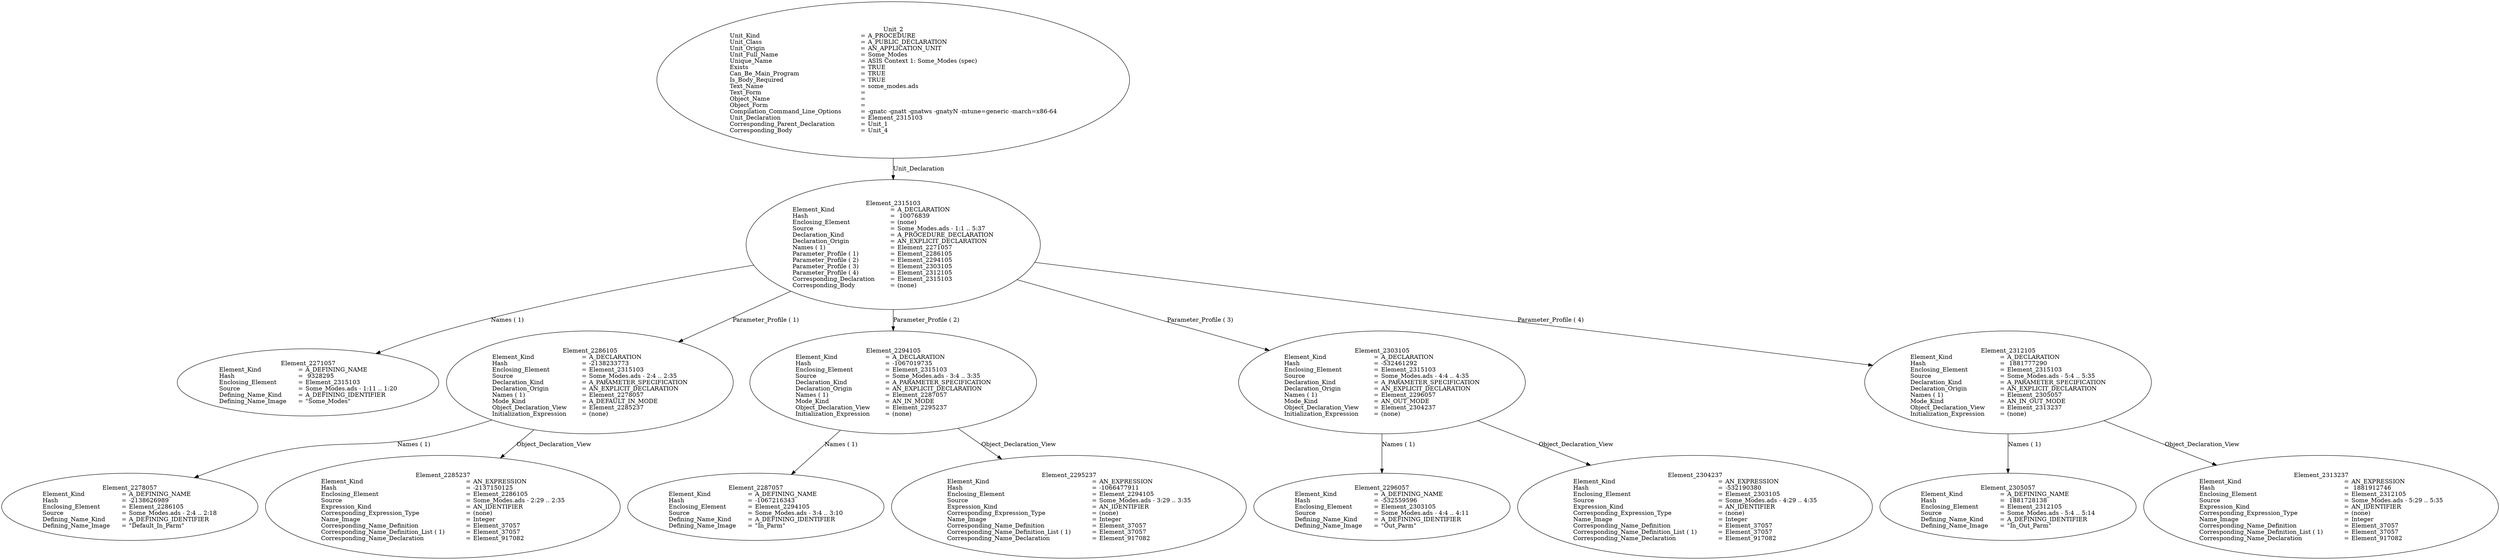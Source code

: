 digraph "some_modes.adt" {
  Unit_2 -> Element_2315103
      [ label=Unit_Declaration ];
  Unit_2
      [ label=<<TABLE BORDER="0" CELLBORDER="0" CELLSPACING="0" CELLPADDING="0"> 
          <TR><TD COLSPAN="3">Unit_2</TD></TR>
          <TR><TD ALIGN="LEFT">Unit_Kind   </TD><TD> = </TD><TD ALIGN="LEFT">A_PROCEDURE</TD></TR>
          <TR><TD ALIGN="LEFT">Unit_Class   </TD><TD> = </TD><TD ALIGN="LEFT">A_PUBLIC_DECLARATION</TD></TR>
          <TR><TD ALIGN="LEFT">Unit_Origin   </TD><TD> = </TD><TD ALIGN="LEFT">AN_APPLICATION_UNIT</TD></TR>
          <TR><TD ALIGN="LEFT">Unit_Full_Name    </TD><TD> = </TD><TD ALIGN="LEFT">Some_Modes</TD></TR>
          <TR><TD ALIGN="LEFT">Unique_Name   </TD><TD> = </TD><TD ALIGN="LEFT">ASIS Context 1: Some_Modes (spec)</TD></TR>
          <TR><TD ALIGN="LEFT">Exists  </TD><TD> = </TD><TD ALIGN="LEFT">TRUE</TD></TR>
          <TR><TD ALIGN="LEFT">Can_Be_Main_Program     </TD><TD> = </TD><TD ALIGN="LEFT">TRUE</TD></TR>
          <TR><TD ALIGN="LEFT">Is_Body_Required     </TD><TD> = </TD><TD ALIGN="LEFT">TRUE</TD></TR>
          <TR><TD ALIGN="LEFT">Text_Name   </TD><TD> = </TD><TD ALIGN="LEFT">some_modes.ads</TD></TR>
          <TR><TD ALIGN="LEFT">Text_Form   </TD><TD> = </TD><TD ALIGN="LEFT"></TD></TR>
          <TR><TD ALIGN="LEFT">Object_Name   </TD><TD> = </TD><TD ALIGN="LEFT"></TD></TR>
          <TR><TD ALIGN="LEFT">Object_Form   </TD><TD> = </TD><TD ALIGN="LEFT"></TD></TR>
          <TR><TD ALIGN="LEFT">Compilation_Command_Line_Options         </TD><TD> = </TD><TD ALIGN="LEFT">-gnatc -gnatt -gnatws -gnatyN -mtune=generic -march=x86-64</TD></TR>
          <TR><TD ALIGN="LEFT">Unit_Declaration     </TD><TD> = </TD><TD ALIGN="LEFT">Element_2315103</TD></TR>
          <TR><TD ALIGN="LEFT">Corresponding_Parent_Declaration         </TD><TD> = </TD><TD ALIGN="LEFT">Unit_1</TD></TR>
          <TR><TD ALIGN="LEFT">Corresponding_Body     </TD><TD> = </TD><TD ALIGN="LEFT">Unit_4</TD></TR>
          </TABLE>> ];
  Element_2315103 -> Element_2271057
      [ label="Names ( 1)" ];
  Element_2315103 -> Element_2286105
      [ label="Parameter_Profile ( 1)" ];
  Element_2315103 -> Element_2294105
      [ label="Parameter_Profile ( 2)" ];
  Element_2315103 -> Element_2303105
      [ label="Parameter_Profile ( 3)" ];
  Element_2315103 -> Element_2312105
      [ label="Parameter_Profile ( 4)" ];
  Element_2315103
      [ label=<<TABLE BORDER="0" CELLBORDER="0" CELLSPACING="0" CELLPADDING="0"> 
          <TR><TD COLSPAN="3">Element_2315103</TD></TR>
          <TR><TD ALIGN="LEFT">Element_Kind    </TD><TD> = </TD><TD ALIGN="LEFT">A_DECLARATION</TD></TR>
          <TR><TD ALIGN="LEFT">Hash  </TD><TD> = </TD><TD ALIGN="LEFT"> 10076839</TD></TR>
          <TR><TD ALIGN="LEFT">Enclosing_Element     </TD><TD> = </TD><TD ALIGN="LEFT">(none)</TD></TR>
          <TR><TD ALIGN="LEFT">Source  </TD><TD> = </TD><TD ALIGN="LEFT">Some_Modes.ads - 1:1 .. 5:37</TD></TR>
          <TR><TD ALIGN="LEFT">Declaration_Kind     </TD><TD> = </TD><TD ALIGN="LEFT">A_PROCEDURE_DECLARATION</TD></TR>
          <TR><TD ALIGN="LEFT">Declaration_Origin     </TD><TD> = </TD><TD ALIGN="LEFT">AN_EXPLICIT_DECLARATION</TD></TR>
          <TR><TD ALIGN="LEFT">Names ( 1)   </TD><TD> = </TD><TD ALIGN="LEFT">Element_2271057</TD></TR>
          <TR><TD ALIGN="LEFT">Parameter_Profile ( 1)      </TD><TD> = </TD><TD ALIGN="LEFT">Element_2286105</TD></TR>
          <TR><TD ALIGN="LEFT">Parameter_Profile ( 2)      </TD><TD> = </TD><TD ALIGN="LEFT">Element_2294105</TD></TR>
          <TR><TD ALIGN="LEFT">Parameter_Profile ( 3)      </TD><TD> = </TD><TD ALIGN="LEFT">Element_2303105</TD></TR>
          <TR><TD ALIGN="LEFT">Parameter_Profile ( 4)      </TD><TD> = </TD><TD ALIGN="LEFT">Element_2312105</TD></TR>
          <TR><TD ALIGN="LEFT">Corresponding_Declaration       </TD><TD> = </TD><TD ALIGN="LEFT">Element_2315103</TD></TR>
          <TR><TD ALIGN="LEFT">Corresponding_Body     </TD><TD> = </TD><TD ALIGN="LEFT">(none)</TD></TR>
          </TABLE>> ];
  Element_2271057
      [ label=<<TABLE BORDER="0" CELLBORDER="0" CELLSPACING="0" CELLPADDING="0"> 
          <TR><TD COLSPAN="3">Element_2271057</TD></TR>
          <TR><TD ALIGN="LEFT">Element_Kind    </TD><TD> = </TD><TD ALIGN="LEFT">A_DEFINING_NAME</TD></TR>
          <TR><TD ALIGN="LEFT">Hash  </TD><TD> = </TD><TD ALIGN="LEFT"> 9328295</TD></TR>
          <TR><TD ALIGN="LEFT">Enclosing_Element     </TD><TD> = </TD><TD ALIGN="LEFT">Element_2315103</TD></TR>
          <TR><TD ALIGN="LEFT">Source  </TD><TD> = </TD><TD ALIGN="LEFT">Some_Modes.ads - 1:11 .. 1:20</TD></TR>
          <TR><TD ALIGN="LEFT">Defining_Name_Kind     </TD><TD> = </TD><TD ALIGN="LEFT">A_DEFINING_IDENTIFIER</TD></TR>
          <TR><TD ALIGN="LEFT">Defining_Name_Image     </TD><TD> = </TD><TD ALIGN="LEFT">"Some_Modes"</TD></TR>
          </TABLE>> ];
  Element_2286105 -> Element_2278057
      [ label="Names ( 1)" ];
  Element_2286105 -> Element_2285237
      [ label=Object_Declaration_View ];
  Element_2286105
      [ label=<<TABLE BORDER="0" CELLBORDER="0" CELLSPACING="0" CELLPADDING="0"> 
          <TR><TD COLSPAN="3">Element_2286105</TD></TR>
          <TR><TD ALIGN="LEFT">Element_Kind    </TD><TD> = </TD><TD ALIGN="LEFT">A_DECLARATION</TD></TR>
          <TR><TD ALIGN="LEFT">Hash  </TD><TD> = </TD><TD ALIGN="LEFT">-2138233773</TD></TR>
          <TR><TD ALIGN="LEFT">Enclosing_Element     </TD><TD> = </TD><TD ALIGN="LEFT">Element_2315103</TD></TR>
          <TR><TD ALIGN="LEFT">Source  </TD><TD> = </TD><TD ALIGN="LEFT">Some_Modes.ads - 2:4 .. 2:35</TD></TR>
          <TR><TD ALIGN="LEFT">Declaration_Kind     </TD><TD> = </TD><TD ALIGN="LEFT">A_PARAMETER_SPECIFICATION</TD></TR>
          <TR><TD ALIGN="LEFT">Declaration_Origin     </TD><TD> = </TD><TD ALIGN="LEFT">AN_EXPLICIT_DECLARATION</TD></TR>
          <TR><TD ALIGN="LEFT">Names ( 1)   </TD><TD> = </TD><TD ALIGN="LEFT">Element_2278057</TD></TR>
          <TR><TD ALIGN="LEFT">Mode_Kind   </TD><TD> = </TD><TD ALIGN="LEFT">A_DEFAULT_IN_MODE</TD></TR>
          <TR><TD ALIGN="LEFT">Object_Declaration_View      </TD><TD> = </TD><TD ALIGN="LEFT">Element_2285237</TD></TR>
          <TR><TD ALIGN="LEFT">Initialization_Expression       </TD><TD> = </TD><TD ALIGN="LEFT">(none)</TD></TR>
          </TABLE>> ];
  Element_2278057
      [ label=<<TABLE BORDER="0" CELLBORDER="0" CELLSPACING="0" CELLPADDING="0"> 
          <TR><TD COLSPAN="3">Element_2278057</TD></TR>
          <TR><TD ALIGN="LEFT">Element_Kind    </TD><TD> = </TD><TD ALIGN="LEFT">A_DEFINING_NAME</TD></TR>
          <TR><TD ALIGN="LEFT">Hash  </TD><TD> = </TD><TD ALIGN="LEFT">-2138626989</TD></TR>
          <TR><TD ALIGN="LEFT">Enclosing_Element     </TD><TD> = </TD><TD ALIGN="LEFT">Element_2286105</TD></TR>
          <TR><TD ALIGN="LEFT">Source  </TD><TD> = </TD><TD ALIGN="LEFT">Some_Modes.ads - 2:4 .. 2:18</TD></TR>
          <TR><TD ALIGN="LEFT">Defining_Name_Kind     </TD><TD> = </TD><TD ALIGN="LEFT">A_DEFINING_IDENTIFIER</TD></TR>
          <TR><TD ALIGN="LEFT">Defining_Name_Image     </TD><TD> = </TD><TD ALIGN="LEFT">"Default_In_Parm"</TD></TR>
          </TABLE>> ];
  Element_2285237
      [ label=<<TABLE BORDER="0" CELLBORDER="0" CELLSPACING="0" CELLPADDING="0"> 
          <TR><TD COLSPAN="3">Element_2285237</TD></TR>
          <TR><TD ALIGN="LEFT">Element_Kind    </TD><TD> = </TD><TD ALIGN="LEFT">AN_EXPRESSION</TD></TR>
          <TR><TD ALIGN="LEFT">Hash  </TD><TD> = </TD><TD ALIGN="LEFT">-2137150125</TD></TR>
          <TR><TD ALIGN="LEFT">Enclosing_Element     </TD><TD> = </TD><TD ALIGN="LEFT">Element_2286105</TD></TR>
          <TR><TD ALIGN="LEFT">Source  </TD><TD> = </TD><TD ALIGN="LEFT">Some_Modes.ads - 2:29 .. 2:35</TD></TR>
          <TR><TD ALIGN="LEFT">Expression_Kind    </TD><TD> = </TD><TD ALIGN="LEFT">AN_IDENTIFIER</TD></TR>
          <TR><TD ALIGN="LEFT">Corresponding_Expression_Type        </TD><TD> = </TD><TD ALIGN="LEFT">(none)</TD></TR>
          <TR><TD ALIGN="LEFT">Name_Image   </TD><TD> = </TD><TD ALIGN="LEFT">Integer</TD></TR>
          <TR><TD ALIGN="LEFT">Corresponding_Name_Definition        </TD><TD> = </TD><TD ALIGN="LEFT">Element_37057</TD></TR>
          <TR><TD ALIGN="LEFT">Corresponding_Name_Definition_List ( 1)          </TD><TD> = </TD><TD ALIGN="LEFT">Element_37057</TD></TR>
          <TR><TD ALIGN="LEFT">Corresponding_Name_Declaration        </TD><TD> = </TD><TD ALIGN="LEFT">Element_917082</TD></TR>
          </TABLE>> ];
  Element_2294105 -> Element_2287057
      [ label="Names ( 1)" ];
  Element_2294105 -> Element_2295237
      [ label=Object_Declaration_View ];
  Element_2294105
      [ label=<<TABLE BORDER="0" CELLBORDER="0" CELLSPACING="0" CELLPADDING="0"> 
          <TR><TD COLSPAN="3">Element_2294105</TD></TR>
          <TR><TD ALIGN="LEFT">Element_Kind    </TD><TD> = </TD><TD ALIGN="LEFT">A_DECLARATION</TD></TR>
          <TR><TD ALIGN="LEFT">Hash  </TD><TD> = </TD><TD ALIGN="LEFT">-1067019735</TD></TR>
          <TR><TD ALIGN="LEFT">Enclosing_Element     </TD><TD> = </TD><TD ALIGN="LEFT">Element_2315103</TD></TR>
          <TR><TD ALIGN="LEFT">Source  </TD><TD> = </TD><TD ALIGN="LEFT">Some_Modes.ads - 3:4 .. 3:35</TD></TR>
          <TR><TD ALIGN="LEFT">Declaration_Kind     </TD><TD> = </TD><TD ALIGN="LEFT">A_PARAMETER_SPECIFICATION</TD></TR>
          <TR><TD ALIGN="LEFT">Declaration_Origin     </TD><TD> = </TD><TD ALIGN="LEFT">AN_EXPLICIT_DECLARATION</TD></TR>
          <TR><TD ALIGN="LEFT">Names ( 1)   </TD><TD> = </TD><TD ALIGN="LEFT">Element_2287057</TD></TR>
          <TR><TD ALIGN="LEFT">Mode_Kind   </TD><TD> = </TD><TD ALIGN="LEFT">AN_IN_MODE</TD></TR>
          <TR><TD ALIGN="LEFT">Object_Declaration_View      </TD><TD> = </TD><TD ALIGN="LEFT">Element_2295237</TD></TR>
          <TR><TD ALIGN="LEFT">Initialization_Expression       </TD><TD> = </TD><TD ALIGN="LEFT">(none)</TD></TR>
          </TABLE>> ];
  Element_2287057
      [ label=<<TABLE BORDER="0" CELLBORDER="0" CELLSPACING="0" CELLPADDING="0"> 
          <TR><TD COLSPAN="3">Element_2287057</TD></TR>
          <TR><TD ALIGN="LEFT">Element_Kind    </TD><TD> = </TD><TD ALIGN="LEFT">A_DEFINING_NAME</TD></TR>
          <TR><TD ALIGN="LEFT">Hash  </TD><TD> = </TD><TD ALIGN="LEFT">-1067216343</TD></TR>
          <TR><TD ALIGN="LEFT">Enclosing_Element     </TD><TD> = </TD><TD ALIGN="LEFT">Element_2294105</TD></TR>
          <TR><TD ALIGN="LEFT">Source  </TD><TD> = </TD><TD ALIGN="LEFT">Some_Modes.ads - 3:4 .. 3:10</TD></TR>
          <TR><TD ALIGN="LEFT">Defining_Name_Kind     </TD><TD> = </TD><TD ALIGN="LEFT">A_DEFINING_IDENTIFIER</TD></TR>
          <TR><TD ALIGN="LEFT">Defining_Name_Image     </TD><TD> = </TD><TD ALIGN="LEFT">"In_Parm"</TD></TR>
          </TABLE>> ];
  Element_2295237
      [ label=<<TABLE BORDER="0" CELLBORDER="0" CELLSPACING="0" CELLPADDING="0"> 
          <TR><TD COLSPAN="3">Element_2295237</TD></TR>
          <TR><TD ALIGN="LEFT">Element_Kind    </TD><TD> = </TD><TD ALIGN="LEFT">AN_EXPRESSION</TD></TR>
          <TR><TD ALIGN="LEFT">Hash  </TD><TD> = </TD><TD ALIGN="LEFT">-1066477911</TD></TR>
          <TR><TD ALIGN="LEFT">Enclosing_Element     </TD><TD> = </TD><TD ALIGN="LEFT">Element_2294105</TD></TR>
          <TR><TD ALIGN="LEFT">Source  </TD><TD> = </TD><TD ALIGN="LEFT">Some_Modes.ads - 3:29 .. 3:35</TD></TR>
          <TR><TD ALIGN="LEFT">Expression_Kind    </TD><TD> = </TD><TD ALIGN="LEFT">AN_IDENTIFIER</TD></TR>
          <TR><TD ALIGN="LEFT">Corresponding_Expression_Type        </TD><TD> = </TD><TD ALIGN="LEFT">(none)</TD></TR>
          <TR><TD ALIGN="LEFT">Name_Image   </TD><TD> = </TD><TD ALIGN="LEFT">Integer</TD></TR>
          <TR><TD ALIGN="LEFT">Corresponding_Name_Definition        </TD><TD> = </TD><TD ALIGN="LEFT">Element_37057</TD></TR>
          <TR><TD ALIGN="LEFT">Corresponding_Name_Definition_List ( 1)          </TD><TD> = </TD><TD ALIGN="LEFT">Element_37057</TD></TR>
          <TR><TD ALIGN="LEFT">Corresponding_Name_Declaration        </TD><TD> = </TD><TD ALIGN="LEFT">Element_917082</TD></TR>
          </TABLE>> ];
  Element_2303105 -> Element_2296057
      [ label="Names ( 1)" ];
  Element_2303105 -> Element_2304237
      [ label=Object_Declaration_View ];
  Element_2303105
      [ label=<<TABLE BORDER="0" CELLBORDER="0" CELLSPACING="0" CELLPADDING="0"> 
          <TR><TD COLSPAN="3">Element_2303105</TD></TR>
          <TR><TD ALIGN="LEFT">Element_Kind    </TD><TD> = </TD><TD ALIGN="LEFT">A_DECLARATION</TD></TR>
          <TR><TD ALIGN="LEFT">Hash  </TD><TD> = </TD><TD ALIGN="LEFT">-532461292</TD></TR>
          <TR><TD ALIGN="LEFT">Enclosing_Element     </TD><TD> = </TD><TD ALIGN="LEFT">Element_2315103</TD></TR>
          <TR><TD ALIGN="LEFT">Source  </TD><TD> = </TD><TD ALIGN="LEFT">Some_Modes.ads - 4:4 .. 4:35</TD></TR>
          <TR><TD ALIGN="LEFT">Declaration_Kind     </TD><TD> = </TD><TD ALIGN="LEFT">A_PARAMETER_SPECIFICATION</TD></TR>
          <TR><TD ALIGN="LEFT">Declaration_Origin     </TD><TD> = </TD><TD ALIGN="LEFT">AN_EXPLICIT_DECLARATION</TD></TR>
          <TR><TD ALIGN="LEFT">Names ( 1)   </TD><TD> = </TD><TD ALIGN="LEFT">Element_2296057</TD></TR>
          <TR><TD ALIGN="LEFT">Mode_Kind   </TD><TD> = </TD><TD ALIGN="LEFT">AN_OUT_MODE</TD></TR>
          <TR><TD ALIGN="LEFT">Object_Declaration_View      </TD><TD> = </TD><TD ALIGN="LEFT">Element_2304237</TD></TR>
          <TR><TD ALIGN="LEFT">Initialization_Expression       </TD><TD> = </TD><TD ALIGN="LEFT">(none)</TD></TR>
          </TABLE>> ];
  Element_2296057
      [ label=<<TABLE BORDER="0" CELLBORDER="0" CELLSPACING="0" CELLPADDING="0"> 
          <TR><TD COLSPAN="3">Element_2296057</TD></TR>
          <TR><TD ALIGN="LEFT">Element_Kind    </TD><TD> = </TD><TD ALIGN="LEFT">A_DEFINING_NAME</TD></TR>
          <TR><TD ALIGN="LEFT">Hash  </TD><TD> = </TD><TD ALIGN="LEFT">-532559596</TD></TR>
          <TR><TD ALIGN="LEFT">Enclosing_Element     </TD><TD> = </TD><TD ALIGN="LEFT">Element_2303105</TD></TR>
          <TR><TD ALIGN="LEFT">Source  </TD><TD> = </TD><TD ALIGN="LEFT">Some_Modes.ads - 4:4 .. 4:11</TD></TR>
          <TR><TD ALIGN="LEFT">Defining_Name_Kind     </TD><TD> = </TD><TD ALIGN="LEFT">A_DEFINING_IDENTIFIER</TD></TR>
          <TR><TD ALIGN="LEFT">Defining_Name_Image     </TD><TD> = </TD><TD ALIGN="LEFT">"Out_Parm"</TD></TR>
          </TABLE>> ];
  Element_2304237
      [ label=<<TABLE BORDER="0" CELLBORDER="0" CELLSPACING="0" CELLPADDING="0"> 
          <TR><TD COLSPAN="3">Element_2304237</TD></TR>
          <TR><TD ALIGN="LEFT">Element_Kind    </TD><TD> = </TD><TD ALIGN="LEFT">AN_EXPRESSION</TD></TR>
          <TR><TD ALIGN="LEFT">Hash  </TD><TD> = </TD><TD ALIGN="LEFT">-532190380</TD></TR>
          <TR><TD ALIGN="LEFT">Enclosing_Element     </TD><TD> = </TD><TD ALIGN="LEFT">Element_2303105</TD></TR>
          <TR><TD ALIGN="LEFT">Source  </TD><TD> = </TD><TD ALIGN="LEFT">Some_Modes.ads - 4:29 .. 4:35</TD></TR>
          <TR><TD ALIGN="LEFT">Expression_Kind    </TD><TD> = </TD><TD ALIGN="LEFT">AN_IDENTIFIER</TD></TR>
          <TR><TD ALIGN="LEFT">Corresponding_Expression_Type        </TD><TD> = </TD><TD ALIGN="LEFT">(none)</TD></TR>
          <TR><TD ALIGN="LEFT">Name_Image   </TD><TD> = </TD><TD ALIGN="LEFT">Integer</TD></TR>
          <TR><TD ALIGN="LEFT">Corresponding_Name_Definition        </TD><TD> = </TD><TD ALIGN="LEFT">Element_37057</TD></TR>
          <TR><TD ALIGN="LEFT">Corresponding_Name_Definition_List ( 1)          </TD><TD> = </TD><TD ALIGN="LEFT">Element_37057</TD></TR>
          <TR><TD ALIGN="LEFT">Corresponding_Name_Declaration        </TD><TD> = </TD><TD ALIGN="LEFT">Element_917082</TD></TR>
          </TABLE>> ];
  Element_2312105 -> Element_2305057
      [ label="Names ( 1)" ];
  Element_2312105 -> Element_2313237
      [ label=Object_Declaration_View ];
  Element_2312105
      [ label=<<TABLE BORDER="0" CELLBORDER="0" CELLSPACING="0" CELLPADDING="0"> 
          <TR><TD COLSPAN="3">Element_2312105</TD></TR>
          <TR><TD ALIGN="LEFT">Element_Kind    </TD><TD> = </TD><TD ALIGN="LEFT">A_DECLARATION</TD></TR>
          <TR><TD ALIGN="LEFT">Hash  </TD><TD> = </TD><TD ALIGN="LEFT"> 1881777290</TD></TR>
          <TR><TD ALIGN="LEFT">Enclosing_Element     </TD><TD> = </TD><TD ALIGN="LEFT">Element_2315103</TD></TR>
          <TR><TD ALIGN="LEFT">Source  </TD><TD> = </TD><TD ALIGN="LEFT">Some_Modes.ads - 5:4 .. 5:35</TD></TR>
          <TR><TD ALIGN="LEFT">Declaration_Kind     </TD><TD> = </TD><TD ALIGN="LEFT">A_PARAMETER_SPECIFICATION</TD></TR>
          <TR><TD ALIGN="LEFT">Declaration_Origin     </TD><TD> = </TD><TD ALIGN="LEFT">AN_EXPLICIT_DECLARATION</TD></TR>
          <TR><TD ALIGN="LEFT">Names ( 1)   </TD><TD> = </TD><TD ALIGN="LEFT">Element_2305057</TD></TR>
          <TR><TD ALIGN="LEFT">Mode_Kind   </TD><TD> = </TD><TD ALIGN="LEFT">AN_IN_OUT_MODE</TD></TR>
          <TR><TD ALIGN="LEFT">Object_Declaration_View      </TD><TD> = </TD><TD ALIGN="LEFT">Element_2313237</TD></TR>
          <TR><TD ALIGN="LEFT">Initialization_Expression       </TD><TD> = </TD><TD ALIGN="LEFT">(none)</TD></TR>
          </TABLE>> ];
  Element_2305057
      [ label=<<TABLE BORDER="0" CELLBORDER="0" CELLSPACING="0" CELLPADDING="0"> 
          <TR><TD COLSPAN="3">Element_2305057</TD></TR>
          <TR><TD ALIGN="LEFT">Element_Kind    </TD><TD> = </TD><TD ALIGN="LEFT">A_DEFINING_NAME</TD></TR>
          <TR><TD ALIGN="LEFT">Hash  </TD><TD> = </TD><TD ALIGN="LEFT"> 1881728138</TD></TR>
          <TR><TD ALIGN="LEFT">Enclosing_Element     </TD><TD> = </TD><TD ALIGN="LEFT">Element_2312105</TD></TR>
          <TR><TD ALIGN="LEFT">Source  </TD><TD> = </TD><TD ALIGN="LEFT">Some_Modes.ads - 5:4 .. 5:14</TD></TR>
          <TR><TD ALIGN="LEFT">Defining_Name_Kind     </TD><TD> = </TD><TD ALIGN="LEFT">A_DEFINING_IDENTIFIER</TD></TR>
          <TR><TD ALIGN="LEFT">Defining_Name_Image     </TD><TD> = </TD><TD ALIGN="LEFT">"In_Out_Parm"</TD></TR>
          </TABLE>> ];
  Element_2313237
      [ label=<<TABLE BORDER="0" CELLBORDER="0" CELLSPACING="0" CELLPADDING="0"> 
          <TR><TD COLSPAN="3">Element_2313237</TD></TR>
          <TR><TD ALIGN="LEFT">Element_Kind    </TD><TD> = </TD><TD ALIGN="LEFT">AN_EXPRESSION</TD></TR>
          <TR><TD ALIGN="LEFT">Hash  </TD><TD> = </TD><TD ALIGN="LEFT"> 1881912746</TD></TR>
          <TR><TD ALIGN="LEFT">Enclosing_Element     </TD><TD> = </TD><TD ALIGN="LEFT">Element_2312105</TD></TR>
          <TR><TD ALIGN="LEFT">Source  </TD><TD> = </TD><TD ALIGN="LEFT">Some_Modes.ads - 5:29 .. 5:35</TD></TR>
          <TR><TD ALIGN="LEFT">Expression_Kind    </TD><TD> = </TD><TD ALIGN="LEFT">AN_IDENTIFIER</TD></TR>
          <TR><TD ALIGN="LEFT">Corresponding_Expression_Type        </TD><TD> = </TD><TD ALIGN="LEFT">(none)</TD></TR>
          <TR><TD ALIGN="LEFT">Name_Image   </TD><TD> = </TD><TD ALIGN="LEFT">Integer</TD></TR>
          <TR><TD ALIGN="LEFT">Corresponding_Name_Definition        </TD><TD> = </TD><TD ALIGN="LEFT">Element_37057</TD></TR>
          <TR><TD ALIGN="LEFT">Corresponding_Name_Definition_List ( 1)          </TD><TD> = </TD><TD ALIGN="LEFT">Element_37057</TD></TR>
          <TR><TD ALIGN="LEFT">Corresponding_Name_Declaration        </TD><TD> = </TD><TD ALIGN="LEFT">Element_917082</TD></TR>
          </TABLE>> ]
}
